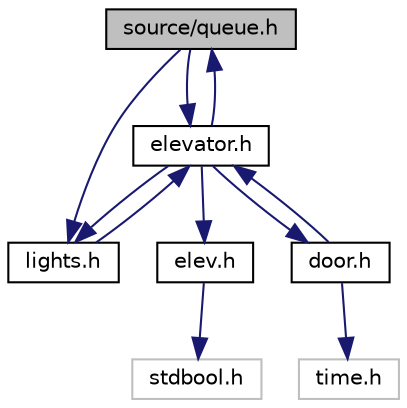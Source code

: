 digraph "source/queue.h"
{
 // LATEX_PDF_SIZE
  edge [fontname="Helvetica",fontsize="10",labelfontname="Helvetica",labelfontsize="10"];
  node [fontname="Helvetica",fontsize="10",shape=record];
  Node0 [label="source/queue.h",height=0.2,width=0.4,color="black", fillcolor="grey75", style="filled", fontcolor="black",tooltip="This file contains the queue module and its functions."];
  Node0 -> Node1 [color="midnightblue",fontsize="10",style="solid",fontname="Helvetica"];
  Node1 [label="elevator.h",height=0.2,width=0.4,color="black", fillcolor="white", style="filled",URL="$elevator_8h.html",tooltip="This file contains the elevator module and its functions."];
  Node1 -> Node2 [color="midnightblue",fontsize="10",style="solid",fontname="Helvetica"];
  Node2 [label="elev.h",height=0.2,width=0.4,color="black", fillcolor="white", style="filled",URL="$elev_8h.html",tooltip="Wrapper for libComedi Elevator control."];
  Node2 -> Node3 [color="midnightblue",fontsize="10",style="solid",fontname="Helvetica"];
  Node3 [label="stdbool.h",height=0.2,width=0.4,color="grey75", fillcolor="white", style="filled",tooltip=" "];
  Node1 -> Node0 [color="midnightblue",fontsize="10",style="solid",fontname="Helvetica"];
  Node1 -> Node4 [color="midnightblue",fontsize="10",style="solid",fontname="Helvetica"];
  Node4 [label="lights.h",height=0.2,width=0.4,color="black", fillcolor="white", style="filled",URL="$lights_8h.html",tooltip="This file contains functions that control the lights."];
  Node4 -> Node1 [color="midnightblue",fontsize="10",style="solid",fontname="Helvetica"];
  Node1 -> Node5 [color="midnightblue",fontsize="10",style="solid",fontname="Helvetica"];
  Node5 [label="door.h",height=0.2,width=0.4,color="black", fillcolor="white", style="filled",URL="$door_8h.html",tooltip="This file contains the queue module and its functions."];
  Node5 -> Node1 [color="midnightblue",fontsize="10",style="solid",fontname="Helvetica"];
  Node5 -> Node6 [color="midnightblue",fontsize="10",style="solid",fontname="Helvetica"];
  Node6 [label="time.h",height=0.2,width=0.4,color="grey75", fillcolor="white", style="filled",tooltip=" "];
  Node0 -> Node4 [color="midnightblue",fontsize="10",style="solid",fontname="Helvetica"];
}

